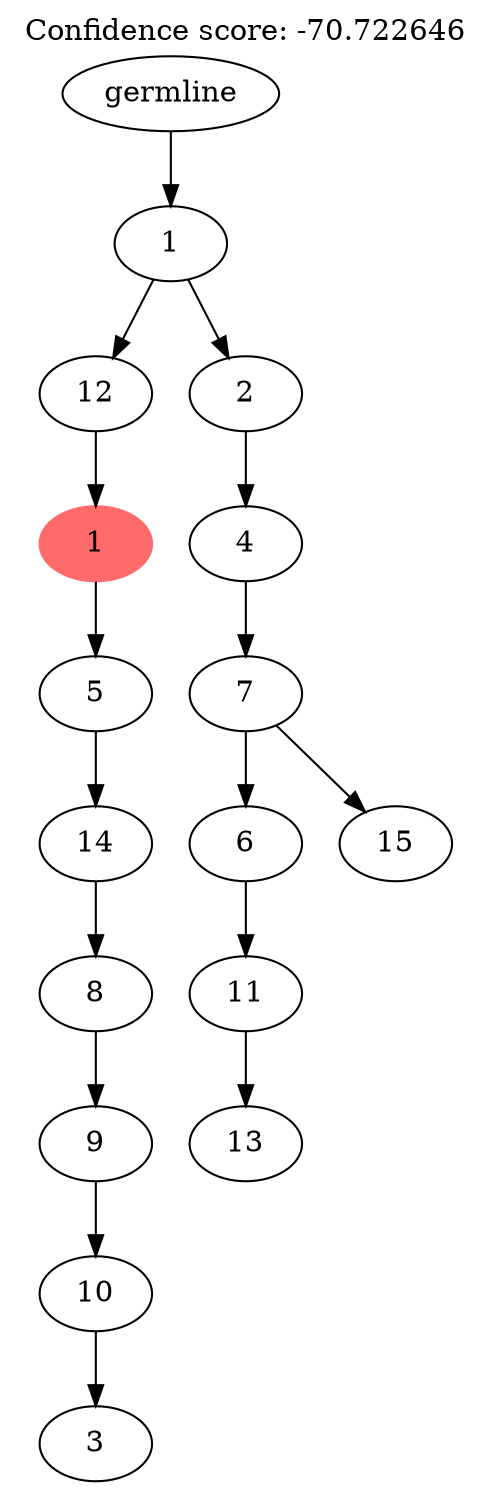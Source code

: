 digraph g {
	"15" -> "16";
	"16" [label="3"];
	"14" -> "15";
	"15" [label="10"];
	"13" -> "14";
	"14" [label="9"];
	"12" -> "13";
	"13" [label="8"];
	"11" -> "12";
	"12" [label="14"];
	"10" -> "11";
	"11" [label="5"];
	"9" -> "10";
	"10" [color=indianred1, style=filled, label="1"];
	"6" -> "7";
	"7" [label="13"];
	"5" -> "6";
	"6" [label="11"];
	"4" -> "5";
	"5" [label="6"];
	"4" -> "8";
	"8" [label="15"];
	"3" -> "4";
	"4" [label="7"];
	"2" -> "3";
	"3" [label="4"];
	"1" -> "2";
	"2" [label="2"];
	"1" -> "9";
	"9" [label="12"];
	"0" -> "1";
	"1" [label="1"];
	"0" [label="germline"];
	labelloc="t";
	label="Confidence score: -70.722646";
}
